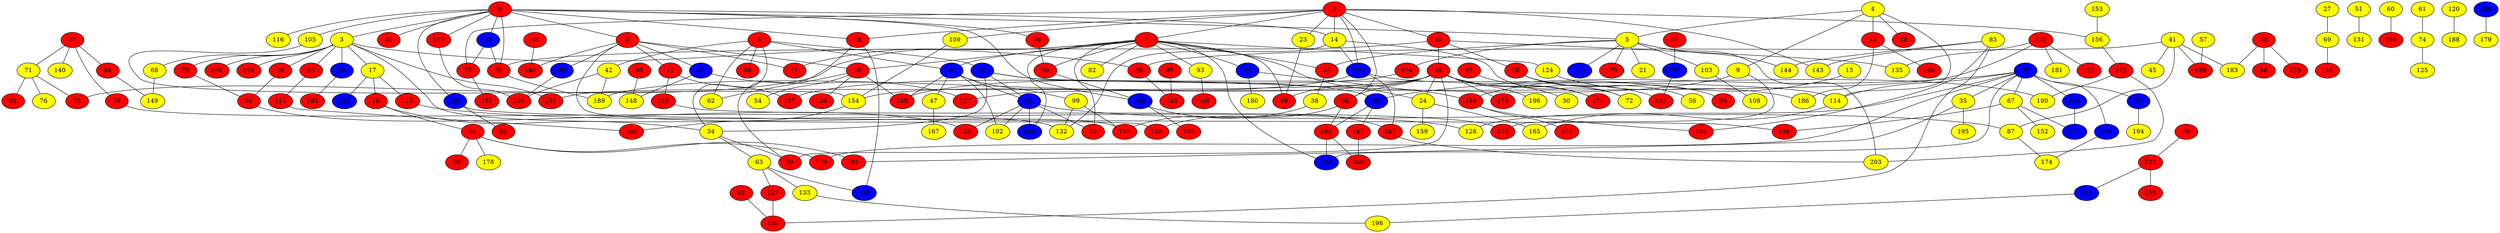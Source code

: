 graph {
0 [style = filled fillcolor = red];
1 [style = filled fillcolor = red];
2 [style = filled fillcolor = red];
3 [style = filled fillcolor = yellow];
4 [style = filled fillcolor = yellow];
5 [style = filled fillcolor = yellow];
6 [style = filled fillcolor = red];
7 [style = filled fillcolor = red];
8 [style = filled fillcolor = blue];
9 [style = filled fillcolor = yellow];
10 [style = filled fillcolor = red];
11 [style = filled fillcolor = red];
12 [style = filled fillcolor = blue];
13 [style = filled fillcolor = yellow];
14 [style = filled fillcolor = yellow];
15 [style = filled fillcolor = red];
16 [style = filled fillcolor = red];
17 [style = filled fillcolor = yellow];
18 [style = filled fillcolor = red];
19 [style = filled fillcolor = red];
20 [style = filled fillcolor = red];
21 [style = filled fillcolor = yellow];
22 [style = filled fillcolor = red];
23 [style = filled fillcolor = yellow];
24 [style = filled fillcolor = yellow];
25 [style = filled fillcolor = red];
26 [style = filled fillcolor = blue];
27 [style = filled fillcolor = yellow];
28 [style = filled fillcolor = blue];
29 [style = filled fillcolor = red];
30 [style = filled fillcolor = yellow];
31 [style = filled fillcolor = red];
32 [style = filled fillcolor = blue];
33 [style = filled fillcolor = red];
34 [style = filled fillcolor = yellow];
35 [style = filled fillcolor = yellow];
36 [style = filled fillcolor = red];
37 [style = filled fillcolor = red];
38 [style = filled fillcolor = yellow];
39 [style = filled fillcolor = red];
40 [style = filled fillcolor = red];
41 [style = filled fillcolor = yellow];
42 [style = filled fillcolor = yellow];
43 [style = filled fillcolor = red];
44 [style = filled fillcolor = blue];
45 [style = filled fillcolor = yellow];
46 [style = filled fillcolor = red];
47 [style = filled fillcolor = yellow];
48 [style = filled fillcolor = blue];
49 [style = filled fillcolor = red];
50 [style = filled fillcolor = red];
51 [style = filled fillcolor = yellow];
52 [style = filled fillcolor = blue];
53 [style = filled fillcolor = red];
54 [style = filled fillcolor = yellow];
55 [style = filled fillcolor = red];
56 [style = filled fillcolor = yellow];
57 [style = filled fillcolor = yellow];
58 [style = filled fillcolor = red];
59 [style = filled fillcolor = red];
60 [style = filled fillcolor = yellow];
61 [style = filled fillcolor = yellow];
62 [style = filled fillcolor = yellow];
63 [style = filled fillcolor = yellow];
64 [style = filled fillcolor = red];
65 [style = filled fillcolor = red];
66 [style = filled fillcolor = red];
67 [style = filled fillcolor = yellow];
68 [style = filled fillcolor = yellow];
69 [style = filled fillcolor = yellow];
70 [style = filled fillcolor = red];
71 [style = filled fillcolor = yellow];
72 [style = filled fillcolor = yellow];
73 [style = filled fillcolor = red];
74 [style = filled fillcolor = yellow];
75 [style = filled fillcolor = blue];
76 [style = filled fillcolor = yellow];
77 [style = filled fillcolor = red];
78 [style = filled fillcolor = red];
79 [style = filled fillcolor = red];
80 [style = filled fillcolor = red];
81 [style = filled fillcolor = red];
82 [style = filled fillcolor = yellow];
83 [style = filled fillcolor = yellow];
84 [style = filled fillcolor = blue];
85 [style = filled fillcolor = red];
86 [style = filled fillcolor = red];
87 [style = filled fillcolor = yellow];
88 [style = filled fillcolor = blue];
89 [style = filled fillcolor = blue];
90 [style = filled fillcolor = red];
91 [style = filled fillcolor = red];
92 [style = filled fillcolor = red];
93 [style = filled fillcolor = yellow];
94 [style = filled fillcolor = red];
95 [style = filled fillcolor = red];
96 [style = filled fillcolor = red];
97 [style = filled fillcolor = red];
98 [style = filled fillcolor = red];
99 [style = filled fillcolor = yellow];
100 [style = filled fillcolor = red];
101 [style = filled fillcolor = red];
102 [style = filled fillcolor = yellow];
103 [style = filled fillcolor = yellow];
104 [style = filled fillcolor = red];
105 [style = filled fillcolor = yellow];
106 [style = filled fillcolor = red];
107 [style = filled fillcolor = red];
108 [style = filled fillcolor = yellow];
109 [style = filled fillcolor = yellow];
110 [style = filled fillcolor = blue];
111 [style = filled fillcolor = red];
112 [style = filled fillcolor = blue];
113 [style = filled fillcolor = blue];
114 [style = filled fillcolor = yellow];
115 [style = filled fillcolor = red];
116 [style = filled fillcolor = yellow];
117 [style = filled fillcolor = red];
118 [style = filled fillcolor = red];
119 [style = filled fillcolor = red];
120 [style = filled fillcolor = yellow];
121 [style = filled fillcolor = blue];
122 [style = filled fillcolor = red];
123 [style = filled fillcolor = red];
124 [style = filled fillcolor = yellow];
125 [style = filled fillcolor = yellow];
126 [style = filled fillcolor = red];
127 [style = filled fillcolor = red];
128 [style = filled fillcolor = yellow];
129 [style = filled fillcolor = red];
130 [style = filled fillcolor = red];
131 [style = filled fillcolor = yellow];
132 [style = filled fillcolor = yellow];
133 [style = filled fillcolor = yellow];
134 [style = filled fillcolor = red];
135 [style = filled fillcolor = yellow];
136 [style = filled fillcolor = red];
137 [style = filled fillcolor = red];
138 [style = filled fillcolor = red];
139 [style = filled fillcolor = red];
140 [style = filled fillcolor = yellow];
141 [style = filled fillcolor = blue];
142 [style = filled fillcolor = red];
143 [style = filled fillcolor = yellow];
144 [style = filled fillcolor = yellow];
145 [style = filled fillcolor = red];
146 [style = filled fillcolor = red];
147 [style = filled fillcolor = red];
148 [style = filled fillcolor = yellow];
149 [style = filled fillcolor = yellow];
150 [style = filled fillcolor = blue];
151 [style = filled fillcolor = red];
152 [style = filled fillcolor = yellow];
153 [style = filled fillcolor = yellow];
154 [style = filled fillcolor = yellow];
155 [style = filled fillcolor = red];
156 [style = filled fillcolor = yellow];
157 [style = filled fillcolor = blue];
158 [style = filled fillcolor = red];
159 [style = filled fillcolor = yellow];
160 [style = filled fillcolor = red];
161 [style = filled fillcolor = red];
162 [style = filled fillcolor = red];
163 [style = filled fillcolor = red];
164 [style = filled fillcolor = red];
165 [style = filled fillcolor = yellow];
166 [style = filled fillcolor = red];
167 [style = filled fillcolor = yellow];
168 [style = filled fillcolor = blue];
169 [style = filled fillcolor = blue];
170 [style = filled fillcolor = red];
171 [style = filled fillcolor = red];
172 [style = filled fillcolor = red];
173 [style = filled fillcolor = red];
174 [style = filled fillcolor = yellow];
175 [style = filled fillcolor = red];
176 [style = filled fillcolor = blue];
177 [style = filled fillcolor = blue];
178 [style = filled fillcolor = yellow];
179 [style = filled fillcolor = yellow];
180 [style = filled fillcolor = yellow];
181 [style = filled fillcolor = yellow];
182 [style = filled fillcolor = red];
183 [style = filled fillcolor = yellow];
184 [style = filled fillcolor = red];
185 [style = filled fillcolor = red];
186 [style = filled fillcolor = yellow];
187 [style = filled fillcolor = red];
188 [style = filled fillcolor = yellow];
189 [style = filled fillcolor = yellow];
190 [style = filled fillcolor = yellow];
191 [style = filled fillcolor = red];
192 [style = filled fillcolor = blue];
193 [style = filled fillcolor = red];
194 [style = filled fillcolor = yellow];
195 [style = filled fillcolor = yellow];
196 [style = filled fillcolor = yellow];
197 [style = filled fillcolor = red];
198 [style = filled fillcolor = yellow];
199 [style = filled fillcolor = red];
200 [style = filled fillcolor = red];
201 [style = filled fillcolor = red];
202 [style = filled fillcolor = blue];
203 [style = filled fillcolor = yellow];
204 [style = filled fillcolor = red];
0 -- 14;
0 -- 5;
0 -- 3;
0 -- 2;
0 -- 15;
0 -- 26;
0 -- 32;
0 -- 36;
0 -- 43;
0 -- 65;
0 -- 105;
0 -- 116;
0 -- 150;
0 -- 182;
1 -- 7;
1 -- 10;
1 -- 14;
1 -- 15;
1 -- 23;
1 -- 77;
1 -- 96;
1 -- 109;
1 -- 143;
1 -- 156;
1 -- 157;
2 -- 11;
2 -- 16;
2 -- 31;
2 -- 48;
2 -- 88;
2 -- 129;
2 -- 146;
3 -- 17;
3 -- 29;
3 -- 40;
3 -- 44;
3 -- 59;
3 -- 68;
3 -- 79;
3 -- 100;
3 -- 161;
3 -- 191;
3 -- 201;
4 -- 5;
4 -- 9;
4 -- 22;
4 -- 39;
4 -- 114;
5 -- 21;
5 -- 25;
5 -- 103;
5 -- 104;
5 -- 113;
5 -- 144;
5 -- 170;
5 -- 203;
6 -- 8;
6 -- 12;
6 -- 34;
6 -- 42;
6 -- 62;
6 -- 86;
7 -- 8;
7 -- 16;
7 -- 24;
7 -- 25;
7 -- 31;
7 -- 49;
7 -- 55;
7 -- 73;
7 -- 75;
7 -- 82;
7 -- 90;
7 -- 93;
7 -- 124;
7 -- 176;
7 -- 202;
8 -- 47;
8 -- 52;
8 -- 99;
8 -- 102;
8 -- 139;
9 -- 139;
9 -- 175;
10 -- 19;
10 -- 20;
10 -- 65;
10 -- 135;
11 -- 118;
11 -- 137;
12 -- 34;
12 -- 52;
12 -- 89;
12 -- 114;
13 -- 185;
14 -- 72;
14 -- 132;
14 -- 157;
15 -- 53;
15 -- 110;
16 -- 54;
16 -- 62;
16 -- 136;
16 -- 139;
17 -- 18;
17 -- 115;
17 -- 121;
18 -- 34;
18 -- 50;
19 -- 24;
19 -- 30;
19 -- 49;
19 -- 53;
19 -- 96;
19 -- 142;
19 -- 154;
19 -- 171;
19 -- 173;
19 -- 191;
19 -- 196;
20 -- 56;
20 -- 58;
20 -- 72;
22 -- 166;
22 -- 186;
23 -- 49;
24 -- 159;
24 -- 165;
25 -- 38;
26 -- 64;
26 -- 138;
27 -- 69;
28 -- 35;
28 -- 67;
28 -- 84;
28 -- 89;
28 -- 114;
28 -- 119;
28 -- 128;
28 -- 141;
28 -- 168;
28 -- 176;
29 -- 91;
32 -- 65;
32 -- 77;
33 -- 66;
33 -- 126;
33 -- 183;
34 -- 53;
34 -- 63;
35 -- 101;
35 -- 195;
36 -- 90;
37 -- 71;
37 -- 78;
37 -- 94;
37 -- 140;
38 -- 100;
40 -- 111;
41 -- 45;
41 -- 59;
41 -- 87;
41 -- 183;
41 -- 199;
42 -- 189;
42 -- 204;
44 -- 184;
46 -- 146;
47 -- 167;
48 -- 117;
48 -- 148;
50 -- 98;
50 -- 101;
50 -- 119;
50 -- 178;
51 -- 131;
52 -- 55;
52 -- 87;
52 -- 102;
52 -- 134;
52 -- 202;
57 -- 199;
59 -- 155;
60 -- 164;
61 -- 74;
63 -- 110;
63 -- 127;
63 -- 133;
65 -- 189;
67 -- 138;
67 -- 152;
67 -- 177;
68 -- 149;
69 -- 145;
70 -- 122;
71 -- 73;
71 -- 76;
71 -- 81;
74 -- 125;
75 -- 180;
75 -- 185;
77 -- 151;
78 -- 132;
79 -- 91;
80 -- 148;
83 -- 130;
83 -- 143;
83 -- 144;
83 -- 193;
84 -- 194;
85 -- 112;
87 -- 174;
88 -- 204;
89 -- 147;
89 -- 162;
90 -- 150;
91 -- 134;
92 -- 130;
93 -- 106;
94 -- 149;
95 -- 155;
96 -- 129;
96 -- 162;
97 -- 171;
99 -- 100;
99 -- 132;
103 -- 108;
104 -- 137;
105 -- 154;
107 -- 117;
107 -- 123;
107 -- 135;
107 -- 181;
109 -- 154;
111 -- 160;
112 -- 142;
114 -- 165;
115 -- 128;
118 -- 175;
120 -- 188;
122 -- 158;
122 -- 192;
124 -- 186;
127 -- 130;
133 -- 198;
141 -- 177;
147 -- 200;
150 -- 163;
150 -- 187;
153 -- 156;
154 -- 160;
156 -- 172;
157 -- 187;
157 -- 189;
157 -- 190;
162 -- 176;
162 -- 200;
168 -- 174;
169 -- 179;
172 -- 190;
172 -- 203;
182 -- 204;
185 -- 193;
185 -- 197;
187 -- 203;
192 -- 198;
}

